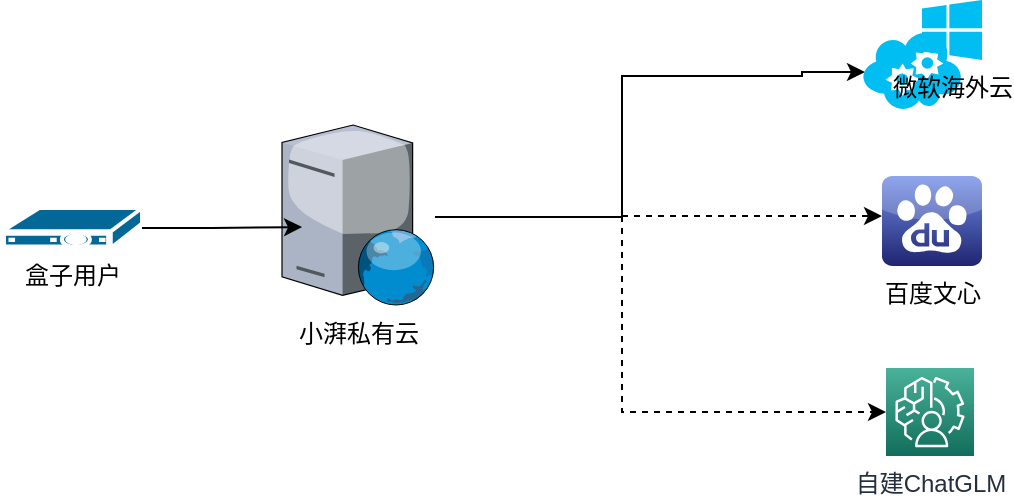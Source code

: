 <mxfile version="21.1.4" type="github">
  <diagram id="l8hXMBHkgcEJcSW0mbfh" name="Page-1">
    <mxGraphModel dx="1101" dy="804" grid="0" gridSize="10" guides="1" tooltips="1" connect="1" arrows="1" fold="1" page="1" pageScale="1" pageWidth="1169" pageHeight="827" math="0" shadow="0">
      <root>
        <mxCell id="0" />
        <mxCell id="1" parent="0" />
        <mxCell id="ELIkt-kM2Y36wMLJKypr-8" style="edgeStyle=orthogonalEdgeStyle;rounded=0;orthogonalLoop=1;jettySize=auto;html=1;entryX=0.03;entryY=0.5;entryDx=0;entryDy=0;entryPerimeter=0;" edge="1" parent="1">
          <mxGeometry relative="1" as="geometry">
            <mxPoint x="476.5" y="260.5" as="sourcePoint" />
            <mxPoint x="691.5" y="188" as="targetPoint" />
            <Array as="points">
              <mxPoint x="570" y="261" />
              <mxPoint x="570" y="190" />
              <mxPoint x="660" y="190" />
              <mxPoint x="660" y="188" />
            </Array>
          </mxGeometry>
        </mxCell>
        <mxCell id="ELIkt-kM2Y36wMLJKypr-15" style="edgeStyle=orthogonalEdgeStyle;rounded=0;orthogonalLoop=1;jettySize=auto;html=1;dashed=1;" edge="1" parent="1" target="ELIkt-kM2Y36wMLJKypr-14">
          <mxGeometry relative="1" as="geometry">
            <mxPoint x="570" y="260" as="sourcePoint" />
            <Array as="points">
              <mxPoint x="620" y="260" />
              <mxPoint x="620" y="260" />
            </Array>
          </mxGeometry>
        </mxCell>
        <mxCell id="ELIkt-kM2Y36wMLJKypr-17" style="edgeStyle=orthogonalEdgeStyle;rounded=0;orthogonalLoop=1;jettySize=auto;html=1;entryX=0;entryY=0.5;entryDx=0;entryDy=0;entryPerimeter=0;dashed=1;" edge="1" parent="1" target="ELIkt-kM2Y36wMLJKypr-16">
          <mxGeometry relative="1" as="geometry">
            <mxPoint x="570" y="260" as="sourcePoint" />
            <Array as="points">
              <mxPoint x="570" y="260" />
              <mxPoint x="570" y="358" />
            </Array>
          </mxGeometry>
        </mxCell>
        <mxCell id="ELIkt-kM2Y36wMLJKypr-1" value="小湃私有云" style="verticalLabelPosition=bottom;sketch=0;aspect=fixed;html=1;verticalAlign=top;strokeColor=none;align=center;outlineConnect=0;shape=mxgraph.citrix.web_server;" vertex="1" parent="1">
          <mxGeometry x="400" y="214.5" width="76.5" height="90" as="geometry" />
        </mxCell>
        <mxCell id="ELIkt-kM2Y36wMLJKypr-6" style="edgeStyle=orthogonalEdgeStyle;rounded=0;orthogonalLoop=1;jettySize=auto;html=1;entryX=0.131;entryY=0.567;entryDx=0;entryDy=0;entryPerimeter=0;" edge="1" parent="1" source="ELIkt-kM2Y36wMLJKypr-2" target="ELIkt-kM2Y36wMLJKypr-1">
          <mxGeometry relative="1" as="geometry" />
        </mxCell>
        <mxCell id="ELIkt-kM2Y36wMLJKypr-10" value="" style="group;labelPosition=center;verticalLabelPosition=top;align=center;verticalAlign=bottom;" vertex="1" connectable="0" parent="1">
          <mxGeometry x="690" y="152" width="60" height="55" as="geometry" />
        </mxCell>
        <mxCell id="ELIkt-kM2Y36wMLJKypr-7" value="" style="verticalLabelPosition=bottom;html=1;verticalAlign=top;align=center;strokeColor=none;fillColor=#00BEF2;shape=mxgraph.azure.cloud_service;" vertex="1" parent="ELIkt-kM2Y36wMLJKypr-10">
          <mxGeometry y="15" width="50" height="40" as="geometry" />
        </mxCell>
        <mxCell id="ELIkt-kM2Y36wMLJKypr-9" value="微软海外云" style="verticalLabelPosition=bottom;html=1;verticalAlign=top;align=center;strokeColor=none;fillColor=#00BEF2;shape=mxgraph.azure.azure_instance;" vertex="1" parent="ELIkt-kM2Y36wMLJKypr-10">
          <mxGeometry x="30" width="30" height="30" as="geometry" />
        </mxCell>
        <mxCell id="ELIkt-kM2Y36wMLJKypr-13" value="" style="group" vertex="1" connectable="0" parent="1">
          <mxGeometry x="260" y="228" width="70" height="48" as="geometry" />
        </mxCell>
        <mxCell id="ELIkt-kM2Y36wMLJKypr-2" value="盒子用户" style="shape=mxgraph.cisco.misc.set_top_box;html=1;pointerEvents=1;dashed=0;fillColor=#036897;strokeColor=#ffffff;strokeWidth=2;verticalLabelPosition=bottom;verticalAlign=top;align=center;outlineConnect=0;" vertex="1" parent="ELIkt-kM2Y36wMLJKypr-13">
          <mxGeometry y="28" width="70" height="20" as="geometry" />
        </mxCell>
        <mxCell id="ELIkt-kM2Y36wMLJKypr-12" value="" style="shape=image;html=1;verticalAlign=top;verticalLabelPosition=bottom;labelBackgroundColor=#ffffff;imageAspect=0;aspect=fixed;image=https://cdn0.iconfinder.com/data/icons/user-pictures/100/female-128.png" vertex="1" parent="ELIkt-kM2Y36wMLJKypr-13">
          <mxGeometry x="21" width="28" height="28" as="geometry" />
        </mxCell>
        <mxCell id="ELIkt-kM2Y36wMLJKypr-14" value="百度文心" style="dashed=0;outlineConnect=0;html=1;align=center;labelPosition=center;verticalLabelPosition=bottom;verticalAlign=top;shape=mxgraph.webicons.baidu;fillColor=#738FE8;gradientColor=#1F2470" vertex="1" parent="1">
          <mxGeometry x="700" y="240" width="50" height="45" as="geometry" />
        </mxCell>
        <mxCell id="ELIkt-kM2Y36wMLJKypr-16" value="自建ChatGLM" style="sketch=0;points=[[0,0,0],[0.25,0,0],[0.5,0,0],[0.75,0,0],[1,0,0],[0,1,0],[0.25,1,0],[0.5,1,0],[0.75,1,0],[1,1,0],[0,0.25,0],[0,0.5,0],[0,0.75,0],[1,0.25,0],[1,0.5,0],[1,0.75,0]];outlineConnect=0;fontColor=#232F3E;gradientColor=#4AB29A;gradientDirection=north;fillColor=#116D5B;strokeColor=#ffffff;dashed=0;verticalLabelPosition=bottom;verticalAlign=top;align=center;html=1;fontSize=12;fontStyle=0;aspect=fixed;shape=mxgraph.aws4.resourceIcon;resIcon=mxgraph.aws4.augmented_ai;" vertex="1" parent="1">
          <mxGeometry x="702" y="336" width="44" height="44" as="geometry" />
        </mxCell>
      </root>
    </mxGraphModel>
  </diagram>
</mxfile>
